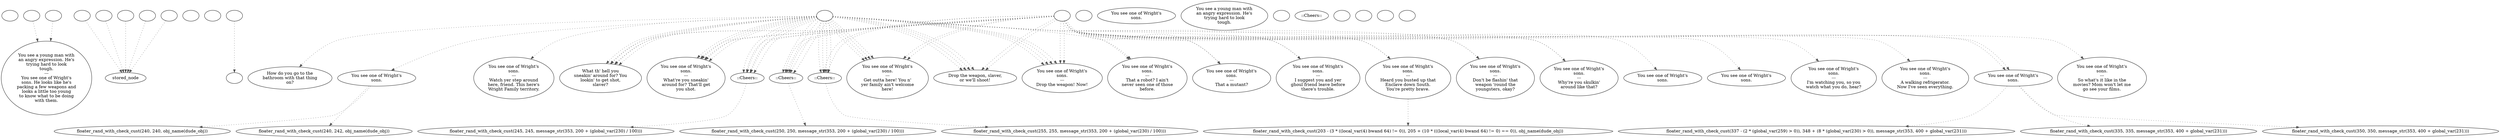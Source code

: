 digraph ncWriTee {
  "checkPartyMembersNearDoor" [style=filled       fillcolor="#FFFFFF"       color="#000000"]
  "checkPartyMembersNearDoor" [label=""]
  "ChooseFromList" [style=filled       fillcolor="#FFFFFF"       color="#000000"]
  "ChooseFromList" [label="You see a young man with\nan angry expression. He's\ntrying hard to look\ntough.\n---\nYou see one of Wright's\nsons. He looks like he's\npacking a few weapons and\nlooks a little too young\nto know what to be doing\nwith them."]
  "CLICK_PREV" [style=filled       fillcolor="#FFFFFF"       color="#000000"]
  "CLICK_PREV" -> "ChooseFromList" [style=dotted color="#555555"]
  "CLICK_PREV" [label=""]
  "CLICK_0" [style=filled       fillcolor="#FFFFFF"       color="#000000"]
  "CLICK_0" -> "stored_node" [style=dotted color="#555555"]
  "CLICK_0" [label=""]
  "CLICK_1" [style=filled       fillcolor="#FFFFFF"       color="#000000"]
  "CLICK_1" -> "stored_node" [style=dotted color="#555555"]
  "CLICK_1" [label=""]
  "CLICK_2" [style=filled       fillcolor="#FFFFFF"       color="#000000"]
  "CLICK_2" -> "stored_node" [style=dotted color="#555555"]
  "CLICK_2" [label=""]
  "CLICK_3" [style=filled       fillcolor="#FFFFFF"       color="#000000"]
  "CLICK_3" -> "stored_node" [style=dotted color="#555555"]
  "CLICK_3" [label=""]
  "CLICK_4" [style=filled       fillcolor="#FFFFFF"       color="#000000"]
  "CLICK_4" -> "stored_node" [style=dotted color="#555555"]
  "CLICK_4" [label=""]
  "CLICK_MORE" [style=filled       fillcolor="#FFFFFF"       color="#000000"]
  "CLICK_MORE" -> "ChooseFromList" [style=dotted color="#555555"]
  "CLICK_MORE" [label=""]
  "start" [style=filled       fillcolor="#FFFFFF"       color="#000000"]
  "start" [label=""]
  "critter_p_proc" [style=filled       fillcolor="#FFFFFF"       color="#000000"]
  "critter_p_proc" [label=""]
  "pickup_p_proc" [style=filled       fillcolor="#FFFFFF"       color="#000000"]
  "pickup_p_proc" -> "Node998" [style=dotted color="#555555"]
  "pickup_p_proc" [label=""]
  "talk_p_proc" [style=filled       fillcolor="#FFFFFF"       color="#000000"]
  "talk_p_proc" -> "Node007" [style=dotted color="#555555"]
  "talk_p_proc" -> "Node008" [style=dotted color="#555555"]
  "talk_p_proc" -> "Node009" [style=dotted color="#555555"]
  "talk_p_proc" -> "Node010" [style=dotted color="#555555"]
  "talk_p_proc" -> "Node007" [style=dotted color="#555555"]
  "talk_p_proc" -> "Node008" [style=dotted color="#555555"]
  "talk_p_proc" -> "Node009" [style=dotted color="#555555"]
  "talk_p_proc" -> "Node010" [style=dotted color="#555555"]
  "talk_p_proc" -> "Node011" [style=dotted color="#555555"]
  "talk_p_proc" -> "Node013" [style=dotted color="#555555"]
  "talk_p_proc" -> "Node011" [style=dotted color="#555555"]
  "talk_p_proc" -> "Node013" [style=dotted color="#555555"]
  "talk_p_proc" -> "Node012" [style=dotted color="#555555"]
  "talk_p_proc" -> "Node014" [style=dotted color="#555555"]
  "talk_p_proc" -> "Node012" [style=dotted color="#555555"]
  "talk_p_proc" -> "Node014" [style=dotted color="#555555"]
  "talk_p_proc" -> "Node002" [style=dotted color="#555555"]
  "talk_p_proc" -> "Node019" [style=dotted color="#555555"]
  "talk_p_proc" -> "Node004" [style=dotted color="#555555"]
  "talk_p_proc" -> "Node005" [style=dotted color="#555555"]
  "talk_p_proc" -> "Node020" [style=dotted color="#555555"]
  "talk_p_proc" -> "Node020" [style=dotted color="#555555"]
  "talk_p_proc" -> "Node022" [style=dotted color="#555555"]
  "talk_p_proc" -> "Node015" [style=dotted color="#555555"]
  "talk_p_proc" -> "Node016" [style=dotted color="#555555"]
  "talk_p_proc" -> "Node027" [style=dotted color="#555555"]
  "talk_p_proc" -> "Node024" [style=dotted color="#555555"]
  "talk_p_proc" -> "Node025" [style=dotted color="#555555"]
  "talk_p_proc" -> "Node026" [style=dotted color="#555555"]
  "talk_p_proc" [label=""]
  "destroy_p_proc" [style=filled       fillcolor="#FFFFFF"       color="#000000"]
  "destroy_p_proc" [label=""]
  "look_at_p_proc" [style=filled       fillcolor="#FFFFFF"       color="#000000"]
  "look_at_p_proc" [label="You see one of Wright's\nsons."]
  "description_p_proc" [style=filled       fillcolor="#FFFFFF"       color="#000000"]
  "description_p_proc" [label="You see a young man with\nan angry expression. He's\ntrying hard to look\ntough."]
  "use_skill_on_p_proc" [style=filled       fillcolor="#FFFFFF"       color="#000000"]
  "use_skill_on_p_proc" [label=""]
  "damage_p_proc" [style=filled       fillcolor="#FFFFFF"       color="#000000"]
  "damage_p_proc" [label="::Cheers::"]
  "map_enter_p_proc" [style=filled       fillcolor="#FFFFFF"       color="#000000"]
  "map_enter_p_proc" [label=""]
  "timed_event_p_proc" [style=filled       fillcolor="#FFFFFF"       color="#000000"]
  "timed_event_p_proc" -> "Node007" [style=dotted color="#555555"]
  "timed_event_p_proc" -> "Node008" [style=dotted color="#555555"]
  "timed_event_p_proc" -> "Node009" [style=dotted color="#555555"]
  "timed_event_p_proc" -> "Node010" [style=dotted color="#555555"]
  "timed_event_p_proc" -> "Node007" [style=dotted color="#555555"]
  "timed_event_p_proc" -> "Node008" [style=dotted color="#555555"]
  "timed_event_p_proc" -> "Node009" [style=dotted color="#555555"]
  "timed_event_p_proc" -> "Node010" [style=dotted color="#555555"]
  "timed_event_p_proc" -> "Node011" [style=dotted color="#555555"]
  "timed_event_p_proc" -> "Node013" [style=dotted color="#555555"]
  "timed_event_p_proc" -> "Node011" [style=dotted color="#555555"]
  "timed_event_p_proc" -> "Node013" [style=dotted color="#555555"]
  "timed_event_p_proc" -> "Node012" [style=dotted color="#555555"]
  "timed_event_p_proc" -> "Node014" [style=dotted color="#555555"]
  "timed_event_p_proc" -> "Node012" [style=dotted color="#555555"]
  "timed_event_p_proc" -> "Node014" [style=dotted color="#555555"]
  "timed_event_p_proc" -> "Node007" [style=dotted color="#555555"]
  "timed_event_p_proc" -> "Node008" [style=dotted color="#555555"]
  "timed_event_p_proc" -> "Node009" [style=dotted color="#555555"]
  "timed_event_p_proc" -> "Node010" [style=dotted color="#555555"]
  "timed_event_p_proc" -> "Node007" [style=dotted color="#555555"]
  "timed_event_p_proc" -> "Node008" [style=dotted color="#555555"]
  "timed_event_p_proc" -> "Node009" [style=dotted color="#555555"]
  "timed_event_p_proc" -> "Node010" [style=dotted color="#555555"]
  "timed_event_p_proc" -> "Node011" [style=dotted color="#555555"]
  "timed_event_p_proc" -> "Node013" [style=dotted color="#555555"]
  "timed_event_p_proc" -> "Node011" [style=dotted color="#555555"]
  "timed_event_p_proc" -> "Node013" [style=dotted color="#555555"]
  "timed_event_p_proc" -> "Node012" [style=dotted color="#555555"]
  "timed_event_p_proc" -> "Node014" [style=dotted color="#555555"]
  "timed_event_p_proc" -> "Node012" [style=dotted color="#555555"]
  "timed_event_p_proc" -> "Node014" [style=dotted color="#555555"]
  "timed_event_p_proc" -> "Node002" [style=dotted color="#555555"]
  "timed_event_p_proc" -> "Node003" [style=dotted color="#555555"]
  "timed_event_p_proc" -> "Node004" [style=dotted color="#555555"]
  "timed_event_p_proc" -> "Node005" [style=dotted color="#555555"]
  "timed_event_p_proc" -> "Node006" [style=dotted color="#555555"]
  "timed_event_p_proc" -> "Node015" [style=dotted color="#555555"]
  "timed_event_p_proc" -> "Node016" [style=dotted color="#555555"]
  "timed_event_p_proc" -> "Node027" [style=dotted color="#555555"]
  "timed_event_p_proc" -> "Node017" [style=dotted color="#555555"]
  "timed_event_p_proc" [label=""]
  "map_update_p_proc" [style=filled       fillcolor="#FFFFFF"       color="#000000"]
  "map_update_p_proc" [label=""]
  "Node998" [style=filled       fillcolor="#FFFFFF"       color="#000000"]
  "Node998" [label=""]
  "Node999" [style=filled       fillcolor="#FFFFFF"       color="#000000"]
  "Node999" [label=""]
  "Node002" [style=filled       fillcolor="#FFFFFF"       color="#000000"]
  "Node002" -> "floater_rand_with_check_cust(203 - (3 * ((local_var(4) bwand 64) != 0)), 205 + (10 * (((local_var(4) bwand 64) != 0) == 0)), obj_name(dude_obj))" [style=dotted color="#555555"]
  "Node002" [label="You see one of Wright's\nsons.\n---\nHeard you busted up that\nEnclave down South.\nYou're pretty brave."]
  "Node003" [style=filled       fillcolor="#FFFFFF"       color="#000000"]
  "Node003" [label="How do you go to the\nbathroom with that thing\non?"]
  "Node004" [style=filled       fillcolor="#FFFFFF"       color="#000000"]
  "Node004" [label="You see one of Wright's\nsons.\n---\nDon't be flashin' that\nweapon 'round the\nyoungsters, okay?"]
  "Node005" [style=filled       fillcolor="#FFFFFF"       color="#000000"]
  "Node005" [label="You see one of Wright's\nsons.\n---\nWhy're you skulkin'\naround like that?"]
  "Node006" [style=filled       fillcolor="#FFFFFF"       color="#000000"]
  "Node006" -> "floater_rand_with_check_cust(240, 242, obj_name(dude_obj))" [style=dotted color="#555555"]
  "Node006" -> "floater_rand_with_check_cust(240, 240, obj_name(dude_obj))" [style=dotted color="#555555"]
  "Node006" [label="You see one of Wright's\nsons."]
  "Node007" [style=filled       fillcolor="#FFFFFF"       color="#000000"]
  "Node007" -> "floater_rand_with_check_cust(245, 245, message_str(353, 200 + (global_var(230) / 100)))" [style=dotted color="#555555"]
  "Node007" [label="::Cheers::"]
  "Node008" [style=filled       fillcolor="#FFFFFF"       color="#000000"]
  "Node008" -> "floater_rand_with_check_cust(250, 250, message_str(353, 200 + (global_var(230) / 100)))" [style=dotted color="#555555"]
  "Node008" [label="::Cheers::"]
  "Node009" [style=filled       fillcolor="#FFFFFF"       color="#000000"]
  "Node009" -> "floater_rand_with_check_cust(255, 255, message_str(353, 200 + (global_var(230) / 100)))" [style=dotted color="#555555"]
  "Node009" [label="::Cheers::"]
  "Node010" [style=filled       fillcolor="#FFFFFF"       color="#000000"]
  "Node010" [label="You see one of Wright's\nsons.\n---\nGet outta here! You n'\nyer family ain't welcome\nhere!"]
  "Node011" [style=filled       fillcolor="#FFFFFF"       color="#000000"]
  "Node011" [label="Drop the weapon, slaver,\nor we'll shoot!"]
  "Node012" [style=filled       fillcolor="#FFFFFF"       color="#000000"]
  "Node012" [label="What th' hell you\nsneakin' around for? You\nlookin' to get shot,\nslaver?"]
  "Node013" [style=filled       fillcolor="#FFFFFF"       color="#000000"]
  "Node013" [label="You see one of Wright's\nsons.\n---\nDrop the weapon! Now!"]
  "Node014" [style=filled       fillcolor="#FFFFFF"       color="#000000"]
  "Node014" [label="You see one of Wright's\nsons.\n---\nWhat're you sneakin'\naround for? That'll get\nyou shot."]
  "Node015" [style=filled       fillcolor="#FFFFFF"       color="#000000"]
  "Node015" [label="You see one of Wright's\nsons.\n---\nThat a robot? I ain't\nnever seen one of those\nbefore."]
  "Node016" [style=filled       fillcolor="#FFFFFF"       color="#000000"]
  "Node016" [label="You see one of Wright's\nsons.\n---\nThat a mutant?"]
  "Node017" [style=filled       fillcolor="#FFFFFF"       color="#000000"]
  "Node017" [label="You see one of Wright's\nsons.\n---\nWatch yer step around\nhere, friend. This here's\nWright Family territory."]
  "Node019" [style=filled       fillcolor="#FFFFFF"       color="#000000"]
  "Node019" [label="You see one of Wright's\nsons.\n---\nA walking refrigerator.\nNow I've seen everything."]
  "Node020" [style=filled       fillcolor="#FFFFFF"       color="#000000"]
  "Node020" -> "floater_rand_with_check_cust(337 - (2 * (global_var(259) > 0)), 348 + (8 * (global_var(230) > 0)), message_str(353, 400 + global_var(231)))" [style=dotted color="#555555"]
  "Node020" -> "floater_rand_with_check_cust(335, 335, message_str(353, 400 + global_var(231)))" [style=dotted color="#555555"]
  "Node020" -> "floater_rand_with_check_cust(350, 350, message_str(353, 400 + global_var(231)))" [style=dotted color="#555555"]
  "Node020" [label="You see one of Wright's\nsons."]
  "Node022" [style=filled       fillcolor="#FFFFFF"       color="#000000"]
  "Node022" [label="You see one of Wright's\nsons.\n---\nSo what's it like in the\nmovies? Mom won't let me\ngo see your films."]
  "Node024" [style=filled       fillcolor="#FFFFFF"       color="#000000"]
  "Node024" [label="You see one of Wright's\nsons."]
  "Node025" [style=filled       fillcolor="#FFFFFF"       color="#000000"]
  "Node025" [label="You see one of Wright's\nsons."]
  "Node026" [style=filled       fillcolor="#FFFFFF"       color="#000000"]
  "Node026" [label="You see one of Wright's\nsons.\n---\nI'm watching you, so you\nwatch what you do, hear?"]
  "Node027" [style=filled       fillcolor="#FFFFFF"       color="#000000"]
  "Node027" [label="You see one of Wright's\nsons.\n---\nI suggest you and yer\nghoul friend leave before\nthere's trouble."]
  "floater_rand_with_check_cust" [style=filled       fillcolor="#FFFFFF"       color="#000000"]
  "floater_rand_with_check_cust" [label=""]
}